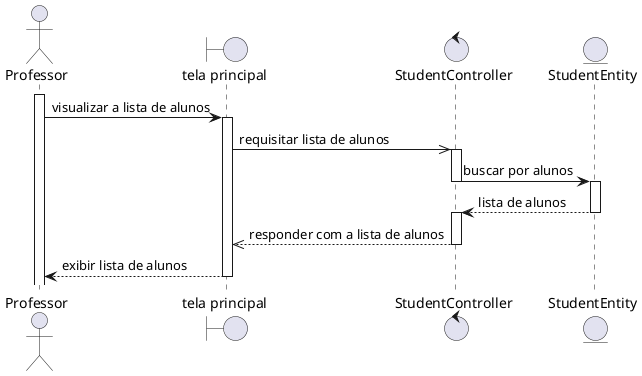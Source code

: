 @startuml
actor Professor
boundary "tela principal" as home
'boundary "tela de documentos" as documentos
control StudentController
'control DocumentController
entity StudentEntity
'entity DocumentEntity
activate Professor
Professor -> home: visualizar a lista de alunos
activate home
home ->> StudentController: requisitar lista de alunos
'deactivate home
activate StudentController
StudentController -> StudentEntity: buscar por alunos
deactivate StudentController
activate StudentEntity
StudentEntity --> StudentController: lista de alunos
deactivate StudentEntity
activate StudentController
StudentController -->> home: responder com a lista de alunos
deactivate StudentController
'activate home
home --> Professor: exibir lista de alunos
deactivate home
@enduml